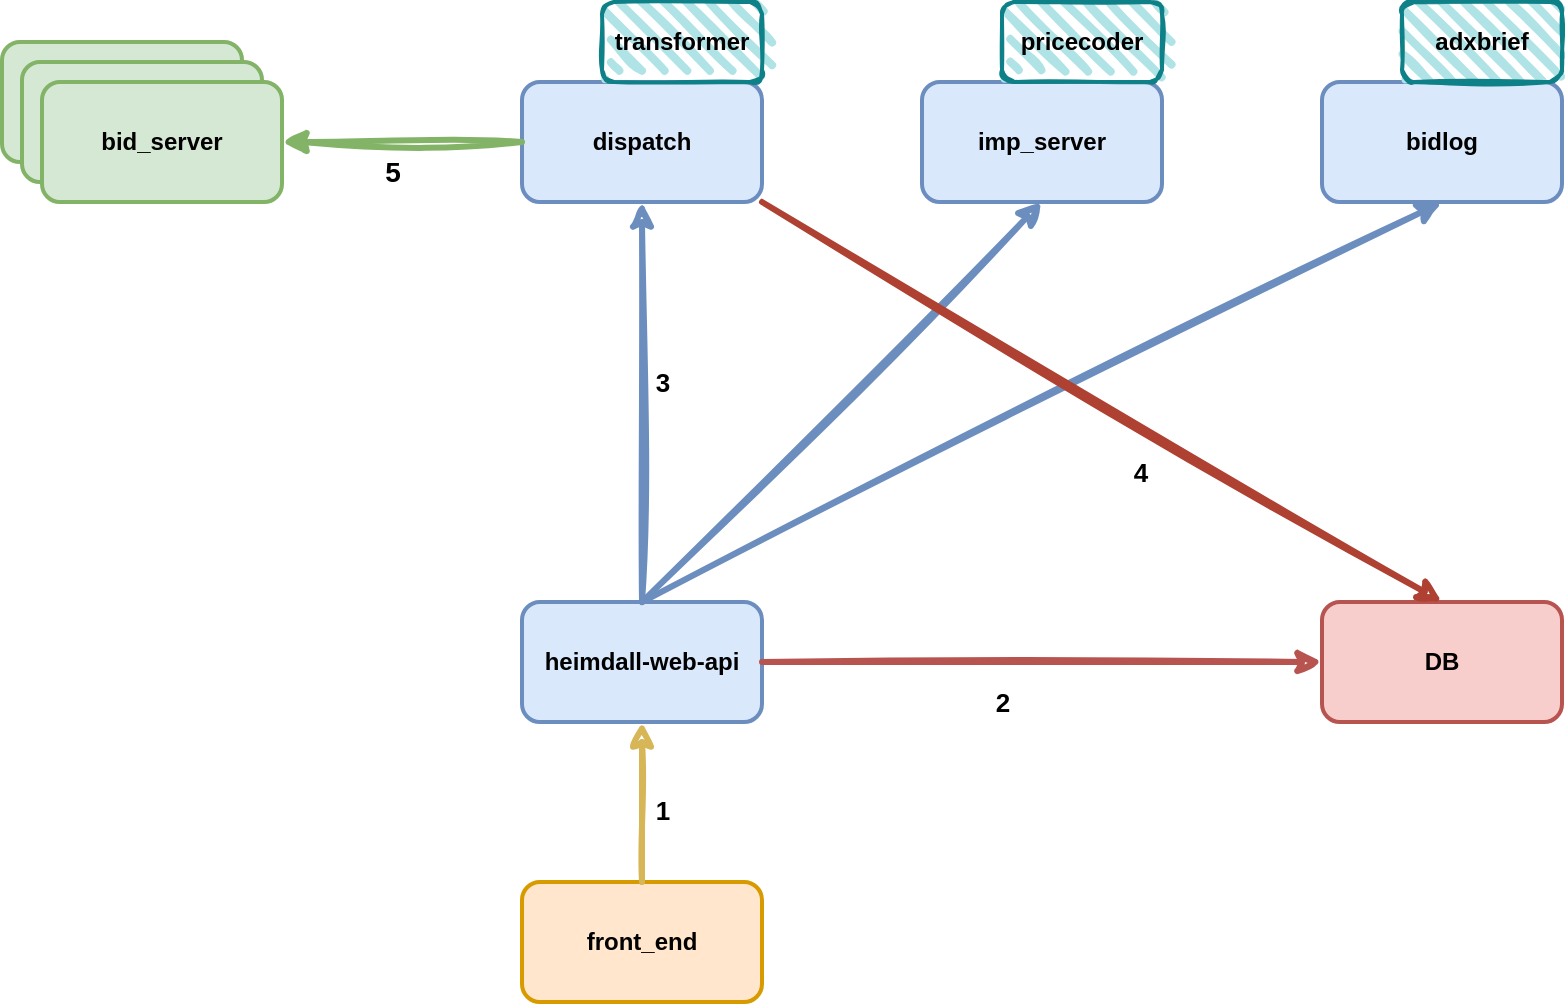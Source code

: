 <mxfile version="20.8.23" type="github">
  <diagram name="第 1 页" id="4Yi-5ckM8mxP5NmQnQeQ">
    <mxGraphModel dx="1781" dy="616" grid="1" gridSize="10" guides="1" tooltips="1" connect="1" arrows="1" fold="1" page="1" pageScale="1" pageWidth="827" pageHeight="1169" math="0" shadow="0">
      <root>
        <mxCell id="0" />
        <mxCell id="1" parent="0" />
        <mxCell id="T5Dak3uZzcVuvhtsB3HR-1" value="&lt;b&gt;heimdall-web-api&lt;/b&gt;" style="rounded=1;whiteSpace=wrap;html=1;strokeWidth=2;fillWeight=4;hachureGap=8;hachureAngle=45;fillColor=#dae8fc;shadow=0;strokeColor=#6c8ebf;" vertex="1" parent="1">
          <mxGeometry x="120" y="500" width="120" height="60" as="geometry" />
        </mxCell>
        <mxCell id="T5Dak3uZzcVuvhtsB3HR-2" value="&lt;b&gt;dispatch&lt;/b&gt;" style="rounded=1;whiteSpace=wrap;html=1;strokeWidth=2;fillWeight=4;hachureGap=8;hachureAngle=45;fillColor=#dae8fc;shadow=0;strokeColor=#6c8ebf;" vertex="1" parent="1">
          <mxGeometry x="120" y="240" width="120" height="60" as="geometry" />
        </mxCell>
        <mxCell id="T5Dak3uZzcVuvhtsB3HR-3" value="&lt;b&gt;imp_server&lt;br&gt;&lt;/b&gt;" style="rounded=1;whiteSpace=wrap;html=1;strokeWidth=2;fillWeight=4;hachureGap=8;hachureAngle=45;fillColor=#dae8fc;shadow=0;strokeColor=#6c8ebf;" vertex="1" parent="1">
          <mxGeometry x="320" y="240" width="120" height="60" as="geometry" />
        </mxCell>
        <mxCell id="T5Dak3uZzcVuvhtsB3HR-4" value="&lt;b&gt;bidlog&lt;br&gt;&lt;/b&gt;" style="rounded=1;whiteSpace=wrap;html=1;strokeWidth=2;fillWeight=4;hachureGap=8;hachureAngle=45;fillColor=#dae8fc;shadow=0;strokeColor=#6c8ebf;" vertex="1" parent="1">
          <mxGeometry x="520" y="240" width="120" height="60" as="geometry" />
        </mxCell>
        <mxCell id="T5Dak3uZzcVuvhtsB3HR-5" value="&lt;b&gt;bid_server&lt;br&gt;&lt;/b&gt;" style="rounded=1;whiteSpace=wrap;html=1;strokeWidth=2;fillWeight=4;hachureGap=8;hachureAngle=45;fillColor=#d5e8d4;shadow=0;strokeColor=#82b366;" vertex="1" parent="1">
          <mxGeometry x="-140" y="220" width="120" height="60" as="geometry" />
        </mxCell>
        <mxCell id="T5Dak3uZzcVuvhtsB3HR-6" value="&lt;b&gt;bid_server&lt;br&gt;&lt;/b&gt;" style="rounded=1;whiteSpace=wrap;html=1;strokeWidth=2;fillWeight=4;hachureGap=8;hachureAngle=45;fillColor=#d5e8d4;shadow=0;strokeColor=#82b366;" vertex="1" parent="1">
          <mxGeometry x="-130" y="230" width="120" height="60" as="geometry" />
        </mxCell>
        <mxCell id="T5Dak3uZzcVuvhtsB3HR-7" value="&lt;b&gt;bid_server&lt;br&gt;&lt;/b&gt;" style="rounded=1;whiteSpace=wrap;html=1;strokeWidth=2;fillWeight=4;hachureGap=8;hachureAngle=45;fillColor=#d5e8d4;shadow=0;strokeColor=#82b366;" vertex="1" parent="1">
          <mxGeometry x="-120" y="240" width="120" height="60" as="geometry" />
        </mxCell>
        <mxCell id="T5Dak3uZzcVuvhtsB3HR-8" value="" style="endArrow=classic;html=1;rounded=0;sketch=1;curveFitting=1;jiggle=2;fillColor=#dae8fc;strokeColor=#6c8ebf;strokeWidth=3;entryX=0.5;entryY=1;entryDx=0;entryDy=0;exitX=0.5;exitY=0;exitDx=0;exitDy=0;" edge="1" parent="1" source="T5Dak3uZzcVuvhtsB3HR-1" target="T5Dak3uZzcVuvhtsB3HR-2">
          <mxGeometry width="50" height="50" relative="1" as="geometry">
            <mxPoint x="160" y="460" as="sourcePoint" />
            <mxPoint x="210" y="410" as="targetPoint" />
          </mxGeometry>
        </mxCell>
        <mxCell id="T5Dak3uZzcVuvhtsB3HR-22" value="3" style="edgeLabel;html=1;align=center;verticalAlign=middle;resizable=0;points=[];fontSize=13;fontStyle=1" vertex="1" connectable="0" parent="T5Dak3uZzcVuvhtsB3HR-8">
          <mxGeometry x="0.15" y="-3" relative="1" as="geometry">
            <mxPoint x="7" y="5" as="offset" />
          </mxGeometry>
        </mxCell>
        <mxCell id="T5Dak3uZzcVuvhtsB3HR-9" value="" style="endArrow=classic;html=1;rounded=0;sketch=1;curveFitting=1;jiggle=2;fillColor=#dae8fc;strokeColor=#6c8ebf;strokeWidth=3;exitX=0.5;exitY=0;exitDx=0;exitDy=0;entryX=0.5;entryY=1;entryDx=0;entryDy=0;" edge="1" parent="1" source="T5Dak3uZzcVuvhtsB3HR-1" target="T5Dak3uZzcVuvhtsB3HR-3">
          <mxGeometry width="50" height="50" relative="1" as="geometry">
            <mxPoint x="380" y="480" as="sourcePoint" />
            <mxPoint x="243" y="312" as="targetPoint" />
          </mxGeometry>
        </mxCell>
        <mxCell id="T5Dak3uZzcVuvhtsB3HR-10" value="" style="endArrow=classic;html=1;rounded=0;sketch=1;curveFitting=1;jiggle=2;fillColor=#dae8fc;strokeColor=#6c8ebf;strokeWidth=3;entryX=0.5;entryY=1;entryDx=0;entryDy=0;exitX=0.5;exitY=0;exitDx=0;exitDy=0;" edge="1" parent="1" source="T5Dak3uZzcVuvhtsB3HR-1" target="T5Dak3uZzcVuvhtsB3HR-4">
          <mxGeometry width="50" height="50" relative="1" as="geometry">
            <mxPoint x="390" y="490" as="sourcePoint" />
            <mxPoint x="390" y="310" as="targetPoint" />
          </mxGeometry>
        </mxCell>
        <mxCell id="T5Dak3uZzcVuvhtsB3HR-11" value="&lt;b&gt;DB&lt;br&gt;&lt;/b&gt;" style="rounded=1;whiteSpace=wrap;html=1;strokeWidth=2;fillWeight=4;hachureGap=8;hachureAngle=45;fillColor=#f8cecc;shadow=0;strokeColor=#b85450;" vertex="1" parent="1">
          <mxGeometry x="520" y="500" width="120" height="60" as="geometry" />
        </mxCell>
        <mxCell id="T5Dak3uZzcVuvhtsB3HR-12" value="" style="endArrow=classic;html=1;rounded=0;sketch=1;curveFitting=1;jiggle=2;fillColor=#f8cecc;strokeColor=#b85450;strokeWidth=3;exitX=1;exitY=0.5;exitDx=0;exitDy=0;" edge="1" parent="1" source="T5Dak3uZzcVuvhtsB3HR-1" target="T5Dak3uZzcVuvhtsB3HR-11">
          <mxGeometry width="50" height="50" relative="1" as="geometry">
            <mxPoint x="310" y="520" as="sourcePoint" />
            <mxPoint x="590" y="310" as="targetPoint" />
          </mxGeometry>
        </mxCell>
        <mxCell id="T5Dak3uZzcVuvhtsB3HR-21" value="2" style="edgeLabel;html=1;align=center;verticalAlign=middle;resizable=0;points=[];fontSize=13;fontStyle=1" vertex="1" connectable="0" parent="T5Dak3uZzcVuvhtsB3HR-12">
          <mxGeometry y="2" relative="1" as="geometry">
            <mxPoint x="-20" y="22" as="offset" />
          </mxGeometry>
        </mxCell>
        <mxCell id="T5Dak3uZzcVuvhtsB3HR-13" value="&lt;b&gt;front_end&lt;br&gt;&lt;/b&gt;" style="rounded=1;whiteSpace=wrap;html=1;strokeWidth=2;fillWeight=4;hachureGap=8;hachureAngle=45;fillColor=#ffe6cc;shadow=0;strokeColor=#d79b00;" vertex="1" parent="1">
          <mxGeometry x="120" y="640" width="120" height="60" as="geometry" />
        </mxCell>
        <mxCell id="T5Dak3uZzcVuvhtsB3HR-14" value="" style="endArrow=classic;html=1;rounded=0;sketch=1;curveFitting=1;jiggle=2;fillColor=#fff2cc;strokeColor=#d6b656;strokeWidth=3;entryX=0.5;entryY=1;entryDx=0;entryDy=0;" edge="1" parent="1" source="T5Dak3uZzcVuvhtsB3HR-13" target="T5Dak3uZzcVuvhtsB3HR-1">
          <mxGeometry width="50" height="50" relative="1" as="geometry">
            <mxPoint x="190" y="510" as="sourcePoint" />
            <mxPoint x="590" y="310" as="targetPoint" />
          </mxGeometry>
        </mxCell>
        <mxCell id="T5Dak3uZzcVuvhtsB3HR-20" value="1" style="edgeLabel;html=1;align=center;verticalAlign=middle;resizable=0;points=[];fontSize=13;fontStyle=1" vertex="1" connectable="0" parent="T5Dak3uZzcVuvhtsB3HR-14">
          <mxGeometry x="-0.1" y="-1" relative="1" as="geometry">
            <mxPoint x="9" as="offset" />
          </mxGeometry>
        </mxCell>
        <mxCell id="T5Dak3uZzcVuvhtsB3HR-15" value="" style="endArrow=classic;html=1;rounded=0;sketch=1;curveFitting=1;jiggle=2;fillColor=#d5e8d4;strokeColor=#82b366;strokeWidth=3;exitX=0;exitY=0.5;exitDx=0;exitDy=0;entryX=1;entryY=0.5;entryDx=0;entryDy=0;" edge="1" parent="1" source="T5Dak3uZzcVuvhtsB3HR-2" target="T5Dak3uZzcVuvhtsB3HR-7">
          <mxGeometry width="50" height="50" relative="1" as="geometry">
            <mxPoint x="190" y="510" as="sourcePoint" />
            <mxPoint x="390" y="310" as="targetPoint" />
          </mxGeometry>
        </mxCell>
        <mxCell id="T5Dak3uZzcVuvhtsB3HR-17" value="transformer" style="rounded=1;whiteSpace=wrap;html=1;strokeWidth=2;fillWeight=4;hachureGap=8;hachureAngle=45;fillColor=#b0e3e6;sketch=1;shadow=0;strokeColor=#0e8088;fontStyle=1" vertex="1" parent="1">
          <mxGeometry x="160" y="200" width="80" height="40" as="geometry" />
        </mxCell>
        <mxCell id="T5Dak3uZzcVuvhtsB3HR-18" value="pricecoder" style="rounded=1;whiteSpace=wrap;html=1;strokeWidth=2;fillWeight=4;hachureGap=8;hachureAngle=45;fillColor=#b0e3e6;sketch=1;shadow=0;strokeColor=#0e8088;fontStyle=1" vertex="1" parent="1">
          <mxGeometry x="360" y="200" width="80" height="40" as="geometry" />
        </mxCell>
        <mxCell id="T5Dak3uZzcVuvhtsB3HR-19" value="adxbrief" style="rounded=1;whiteSpace=wrap;html=1;strokeWidth=2;fillWeight=4;hachureGap=8;hachureAngle=45;fillColor=#b0e3e6;sketch=1;shadow=0;strokeColor=#0e8088;fontStyle=1" vertex="1" parent="1">
          <mxGeometry x="560" y="200" width="80" height="40" as="geometry" />
        </mxCell>
        <mxCell id="T5Dak3uZzcVuvhtsB3HR-23" value="" style="endArrow=classic;html=1;rounded=0;sketch=1;curveFitting=1;jiggle=2;fillColor=#fad9d5;strokeColor=#ae4132;strokeWidth=3;entryX=0.5;entryY=0;entryDx=0;entryDy=0;exitX=1;exitY=1;exitDx=0;exitDy=0;" edge="1" parent="1" source="T5Dak3uZzcVuvhtsB3HR-2" target="T5Dak3uZzcVuvhtsB3HR-11">
          <mxGeometry width="50" height="50" relative="1" as="geometry">
            <mxPoint x="190" y="510" as="sourcePoint" />
            <mxPoint x="590" y="310" as="targetPoint" />
          </mxGeometry>
        </mxCell>
        <mxCell id="T5Dak3uZzcVuvhtsB3HR-26" value="4" style="text;html=1;align=center;verticalAlign=middle;resizable=0;points=[];autosize=1;strokeColor=none;fillColor=none;fontSize=13;fontStyle=1" vertex="1" parent="1">
          <mxGeometry x="414" y="420" width="30" height="30" as="geometry" />
        </mxCell>
        <mxCell id="T5Dak3uZzcVuvhtsB3HR-27" value="5" style="text;html=1;align=center;verticalAlign=middle;resizable=0;points=[];autosize=1;strokeColor=none;fillColor=none;fontSize=14;fontStyle=1" vertex="1" parent="1">
          <mxGeometry x="40" y="270" width="30" height="30" as="geometry" />
        </mxCell>
      </root>
    </mxGraphModel>
  </diagram>
</mxfile>
